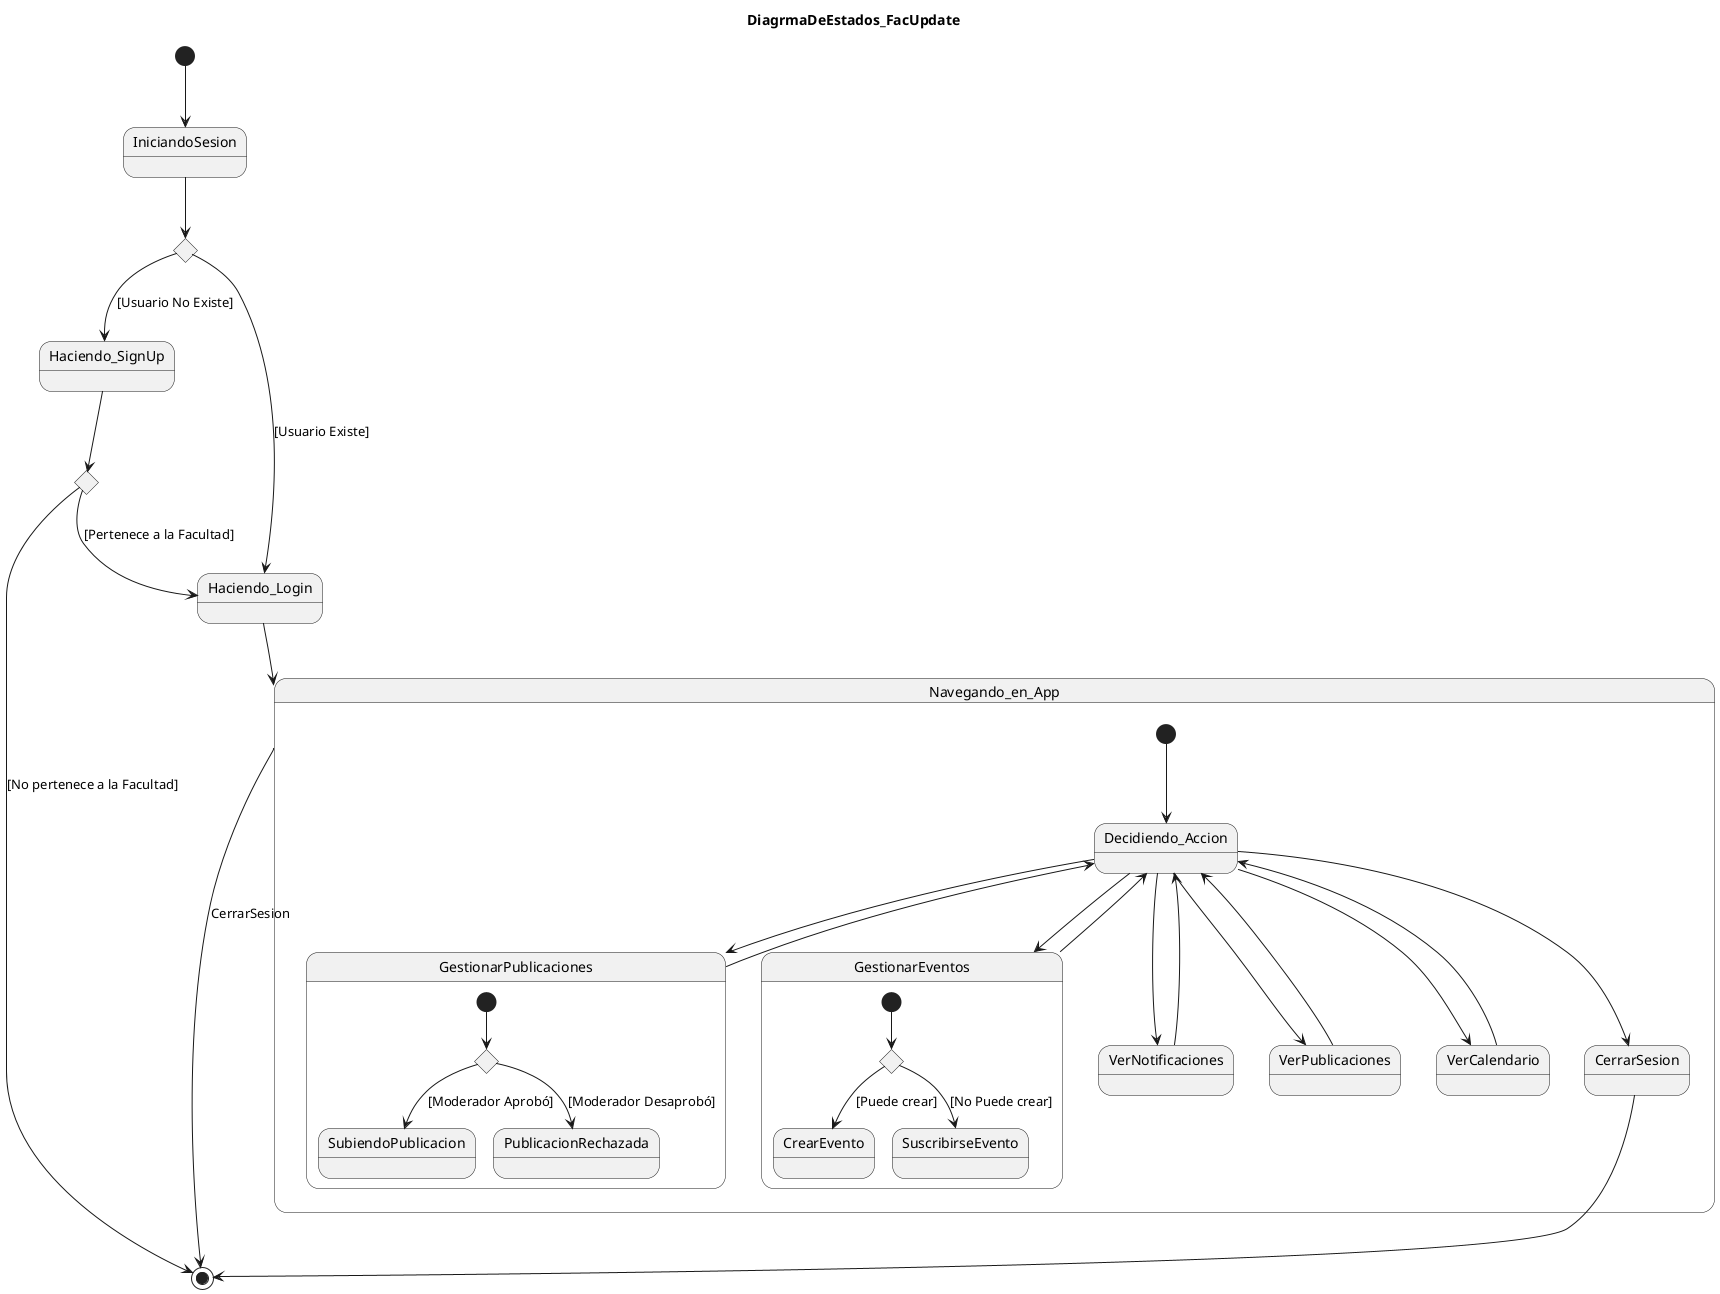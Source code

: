 title DiagrmaDeEstados_FacUpdate

@startuml
title DiagrmaDeEstados_FacUpdate

[*] --> IniciandoSesion

state c1 <<choice>>
IniciandoSesion --> c1

c1 --> Haciendo_SignUp : [Usuario No Existe]
state c2 <<choice>>
Haciendo_SignUp --> c2
c2 --> Haciendo_Login : [Pertenece a la Facultad]
Haciendo_Login --> Navegando_en_App
c2 --> [*] : [No pertenece a la Facultad]

c1 --> Haciendo_Login : [Usuario Existe]

state Navegando_en_App {
    [*] -down-> Decidiendo_Accion
    
    state GestionarPublicaciones {
        state c3 <<choice>>
        [*] --> c3
        c3 --> SubiendoPublicacion : [Moderador Aprobó]
        c3 --> PublicacionRechazada : [Moderador Desaprobó]
    }
    
    state GestionarEventos {
        state c4 <<choice>>
        [*] --> c4
        c4 -down-> CrearEvento : [Puede crear]
        c4 -down-> SuscribirseEvento : [No Puede crear]
    }
    

    Decidiendo_Accion -down-> GestionarPublicaciones
    Decidiendo_Accion -down-> VerNotificaciones
    Decidiendo_Accion -down-> VerPublicaciones
    Decidiendo_Accion -down-> VerCalendario
    Decidiendo_Accion -down-> GestionarEventos
    Decidiendo_Accion -down-> CerrarSesion
    
    GestionarEventos -up-> Decidiendo_Accion
    GestionarPublicaciones -up-> Decidiendo_Accion
    VerNotificaciones -up-> Decidiendo_Accion
    VerPublicaciones -up-> Decidiendo_Accion
    VerCalendario -up-> Decidiendo_Accion

}

CerrarSesion --> [*]
Navegando_en_App --> [*] : CerrarSesion

@enduml